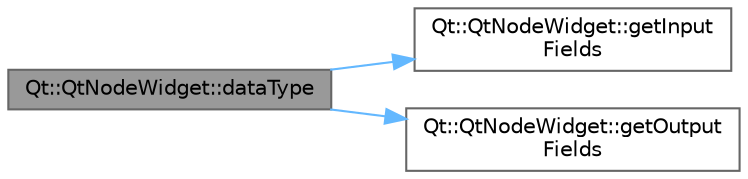 digraph "Qt::QtNodeWidget::dataType"
{
 // LATEX_PDF_SIZE
  bgcolor="transparent";
  edge [fontname=Helvetica,fontsize=10,labelfontname=Helvetica,labelfontsize=10];
  node [fontname=Helvetica,fontsize=10,shape=box,height=0.2,width=0.4];
  rankdir="LR";
  Node1 [id="Node000001",label="Qt::QtNodeWidget::dataType",height=0.2,width=0.4,color="gray40", fillcolor="grey60", style="filled", fontcolor="black",tooltip=" "];
  Node1 -> Node2 [id="edge1_Node000001_Node000002",color="steelblue1",style="solid",tooltip=" "];
  Node2 [id="Node000002",label="Qt::QtNodeWidget::getInput\lFields",height=0.2,width=0.4,color="grey40", fillcolor="white", style="filled",URL="$class_qt_1_1_qt_node_widget.html#a2a7fad441838cc22c5aa5b1a78045aee",tooltip=" "];
  Node1 -> Node3 [id="edge2_Node000001_Node000003",color="steelblue1",style="solid",tooltip=" "];
  Node3 [id="Node000003",label="Qt::QtNodeWidget::getOutput\lFields",height=0.2,width=0.4,color="grey40", fillcolor="white", style="filled",URL="$class_qt_1_1_qt_node_widget.html#aa73acc44a32d955ca91773156dbb3f0b",tooltip=" "];
}
